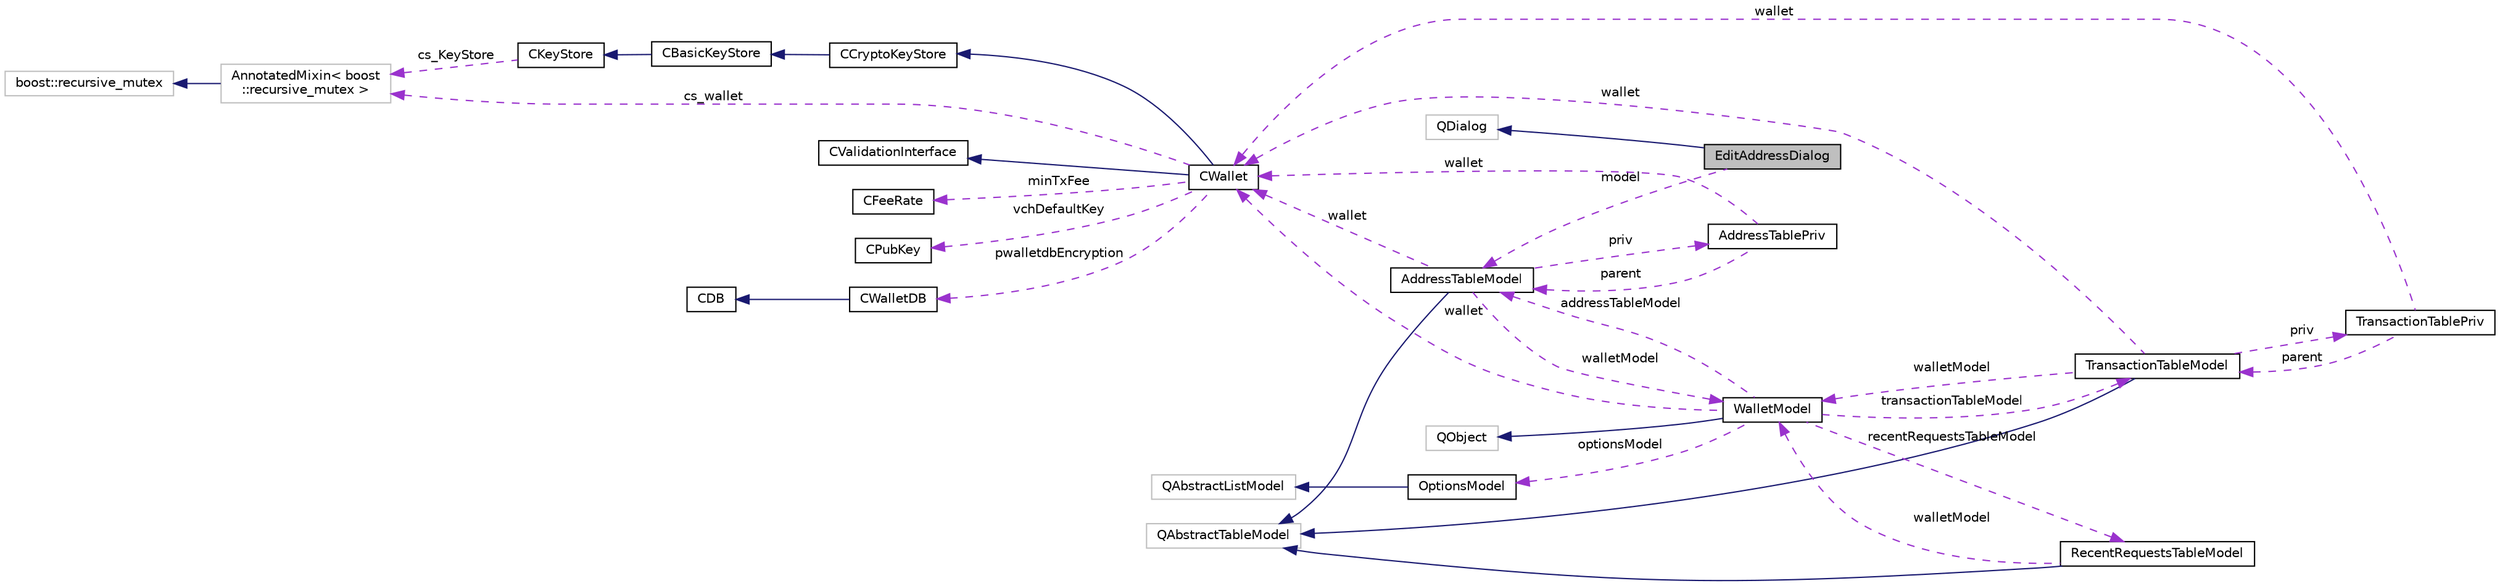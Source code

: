 digraph "EditAddressDialog"
{
  edge [fontname="Helvetica",fontsize="10",labelfontname="Helvetica",labelfontsize="10"];
  node [fontname="Helvetica",fontsize="10",shape=record];
  rankdir="LR";
  Node2 [label="EditAddressDialog",height=0.2,width=0.4,color="black", fillcolor="grey75", style="filled", fontcolor="black"];
  Node3 -> Node2 [dir="back",color="midnightblue",fontsize="10",style="solid",fontname="Helvetica"];
  Node3 [label="QDialog",height=0.2,width=0.4,color="grey75", fillcolor="white", style="filled"];
  Node4 -> Node2 [dir="back",color="darkorchid3",fontsize="10",style="dashed",label=" model" ,fontname="Helvetica"];
  Node4 [label="AddressTableModel",height=0.2,width=0.4,color="black", fillcolor="white", style="filled",URL="$class_address_table_model.html",tooltip="Qt model of the address book in the core. "];
  Node5 -> Node4 [dir="back",color="midnightblue",fontsize="10",style="solid",fontname="Helvetica"];
  Node5 [label="QAbstractTableModel",height=0.2,width=0.4,color="grey75", fillcolor="white", style="filled"];
  Node6 -> Node4 [dir="back",color="darkorchid3",fontsize="10",style="dashed",label=" priv" ,fontname="Helvetica"];
  Node6 [label="AddressTablePriv",height=0.2,width=0.4,color="black", fillcolor="white", style="filled",URL="$class_address_table_priv.html"];
  Node4 -> Node6 [dir="back",color="darkorchid3",fontsize="10",style="dashed",label=" parent" ,fontname="Helvetica"];
  Node7 -> Node6 [dir="back",color="darkorchid3",fontsize="10",style="dashed",label=" wallet" ,fontname="Helvetica"];
  Node7 [label="CWallet",height=0.2,width=0.4,color="black", fillcolor="white", style="filled",URL="$class_c_wallet.html",tooltip="A CWallet is an extension of a keystore, which also maintains a set of transactions and balances..."];
  Node8 -> Node7 [dir="back",color="midnightblue",fontsize="10",style="solid",fontname="Helvetica"];
  Node8 [label="CCryptoKeyStore",height=0.2,width=0.4,color="black", fillcolor="white", style="filled",URL="$class_c_crypto_key_store.html",tooltip="Keystore which keeps the private keys encrypted. "];
  Node9 -> Node8 [dir="back",color="midnightblue",fontsize="10",style="solid",fontname="Helvetica"];
  Node9 [label="CBasicKeyStore",height=0.2,width=0.4,color="black", fillcolor="white", style="filled",URL="$class_c_basic_key_store.html",tooltip="Basic key store, that keeps keys in an address->secret map. "];
  Node10 -> Node9 [dir="back",color="midnightblue",fontsize="10",style="solid",fontname="Helvetica"];
  Node10 [label="CKeyStore",height=0.2,width=0.4,color="black", fillcolor="white", style="filled",URL="$class_c_key_store.html",tooltip="A virtual base class for key stores. "];
  Node11 -> Node10 [dir="back",color="darkorchid3",fontsize="10",style="dashed",label=" cs_KeyStore" ,fontname="Helvetica"];
  Node11 [label="AnnotatedMixin\< boost\l::recursive_mutex \>",height=0.2,width=0.4,color="grey75", fillcolor="white", style="filled"];
  Node12 -> Node11 [dir="back",color="midnightblue",fontsize="10",style="solid",fontname="Helvetica"];
  Node12 [label="boost::recursive_mutex",height=0.2,width=0.4,color="grey75", fillcolor="white", style="filled"];
  Node13 -> Node7 [dir="back",color="midnightblue",fontsize="10",style="solid",fontname="Helvetica"];
  Node13 [label="CValidationInterface",height=0.2,width=0.4,color="black", fillcolor="white", style="filled",URL="$class_c_validation_interface.html"];
  Node14 -> Node7 [dir="back",color="darkorchid3",fontsize="10",style="dashed",label=" minTxFee" ,fontname="Helvetica"];
  Node14 [label="CFeeRate",height=0.2,width=0.4,color="black", fillcolor="white", style="filled",URL="$class_c_fee_rate.html",tooltip="Type-safe wrapper class to for fee rates (how much to pay based on transaction size) ..."];
  Node15 -> Node7 [dir="back",color="darkorchid3",fontsize="10",style="dashed",label=" vchDefaultKey" ,fontname="Helvetica"];
  Node15 [label="CPubKey",height=0.2,width=0.4,color="black", fillcolor="white", style="filled",URL="$class_c_pub_key.html",tooltip="An encapsulated public key. "];
  Node11 -> Node7 [dir="back",color="darkorchid3",fontsize="10",style="dashed",label=" cs_wallet" ,fontname="Helvetica"];
  Node16 -> Node7 [dir="back",color="darkorchid3",fontsize="10",style="dashed",label=" pwalletdbEncryption" ,fontname="Helvetica"];
  Node16 [label="CWalletDB",height=0.2,width=0.4,color="black", fillcolor="white", style="filled",URL="$class_c_wallet_d_b.html",tooltip="Access to the wallet database (wallet.dat) "];
  Node17 -> Node16 [dir="back",color="midnightblue",fontsize="10",style="solid",fontname="Helvetica"];
  Node17 [label="CDB",height=0.2,width=0.4,color="black", fillcolor="white", style="filled",URL="$class_c_d_b.html",tooltip="RAII class that provides access to a Berkeley database. "];
  Node18 -> Node4 [dir="back",color="darkorchid3",fontsize="10",style="dashed",label=" walletModel" ,fontname="Helvetica"];
  Node18 [label="WalletModel",height=0.2,width=0.4,color="black", fillcolor="white", style="filled",URL="$class_wallet_model.html",tooltip="Interface to Bitcoin wallet from Qt view code. "];
  Node19 -> Node18 [dir="back",color="midnightblue",fontsize="10",style="solid",fontname="Helvetica"];
  Node19 [label="QObject",height=0.2,width=0.4,color="grey75", fillcolor="white", style="filled"];
  Node20 -> Node18 [dir="back",color="darkorchid3",fontsize="10",style="dashed",label=" transactionTableModel" ,fontname="Helvetica"];
  Node20 [label="TransactionTableModel",height=0.2,width=0.4,color="black", fillcolor="white", style="filled",URL="$class_transaction_table_model.html",tooltip="UI model for the transaction table of a wallet. "];
  Node5 -> Node20 [dir="back",color="midnightblue",fontsize="10",style="solid",fontname="Helvetica"];
  Node21 -> Node20 [dir="back",color="darkorchid3",fontsize="10",style="dashed",label=" priv" ,fontname="Helvetica"];
  Node21 [label="TransactionTablePriv",height=0.2,width=0.4,color="black", fillcolor="white", style="filled",URL="$class_transaction_table_priv.html"];
  Node20 -> Node21 [dir="back",color="darkorchid3",fontsize="10",style="dashed",label=" parent" ,fontname="Helvetica"];
  Node7 -> Node21 [dir="back",color="darkorchid3",fontsize="10",style="dashed",label=" wallet" ,fontname="Helvetica"];
  Node18 -> Node20 [dir="back",color="darkorchid3",fontsize="10",style="dashed",label=" walletModel" ,fontname="Helvetica"];
  Node7 -> Node20 [dir="back",color="darkorchid3",fontsize="10",style="dashed",label=" wallet" ,fontname="Helvetica"];
  Node4 -> Node18 [dir="back",color="darkorchid3",fontsize="10",style="dashed",label=" addressTableModel" ,fontname="Helvetica"];
  Node22 -> Node18 [dir="back",color="darkorchid3",fontsize="10",style="dashed",label=" recentRequestsTableModel" ,fontname="Helvetica"];
  Node22 [label="RecentRequestsTableModel",height=0.2,width=0.4,color="black", fillcolor="white", style="filled",URL="$class_recent_requests_table_model.html",tooltip="Model for list of recently generated payment requests / divx: URIs. "];
  Node5 -> Node22 [dir="back",color="midnightblue",fontsize="10",style="solid",fontname="Helvetica"];
  Node18 -> Node22 [dir="back",color="darkorchid3",fontsize="10",style="dashed",label=" walletModel" ,fontname="Helvetica"];
  Node23 -> Node18 [dir="back",color="darkorchid3",fontsize="10",style="dashed",label=" optionsModel" ,fontname="Helvetica"];
  Node23 [label="OptionsModel",height=0.2,width=0.4,color="black", fillcolor="white", style="filled",URL="$class_options_model.html",tooltip="Interface from Qt to configuration data structure for Bitcoin client. "];
  Node24 -> Node23 [dir="back",color="midnightblue",fontsize="10",style="solid",fontname="Helvetica"];
  Node24 [label="QAbstractListModel",height=0.2,width=0.4,color="grey75", fillcolor="white", style="filled"];
  Node7 -> Node18 [dir="back",color="darkorchid3",fontsize="10",style="dashed",label=" wallet" ,fontname="Helvetica"];
  Node7 -> Node4 [dir="back",color="darkorchid3",fontsize="10",style="dashed",label=" wallet" ,fontname="Helvetica"];
}
